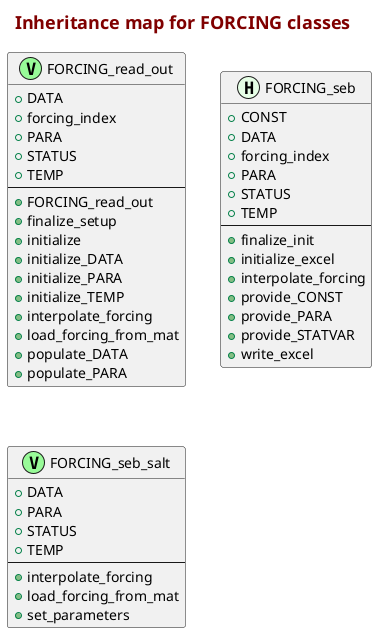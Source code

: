 @startuml
    skinparam {
    }
    title
        <font color=Maroon size=18>Inheritance map for FORCING classes</font>
    end title
    class FORCING_read_out <<(V,PaleGreen)>> [[matlab:matlab.desktop.editor.openAndGoToLine('C:\thin\02_Code\Matlab\CryoGRID\202008_CryoGrid_NewOOP_GIT_CURRENT_THIN\modules\IO\FORCING\FORCING_read_out.m',7);{No tooltip}]] {
        {field} + DATA [[[matlab:matlab.desktop.editor.openAndGoToLine('C:\thin\02_Code\Matlab\CryoGRID\202008_CryoGrid_NewOOP_GIT_CURRENT_THIN\modules\IO\FORCING\FORCING_read_out.m',11);{No tooltip}]]]
        {field} + forcing_index [[[matlab:matlab.desktop.editor.openAndGoToLine('C:\thin\02_Code\Matlab\CryoGRID\202008_CryoGrid_NewOOP_GIT_CURRENT_THIN\modules\IO\FORCING\FORCING_read_out.m',10);{No tooltip}]]]
        {field} + PARA [[[matlab:matlab.desktop.editor.openAndGoToLine('C:\thin\02_Code\Matlab\CryoGRID\202008_CryoGrid_NewOOP_GIT_CURRENT_THIN\modules\IO\FORCING\FORCING_read_out.m',13);{No tooltip}]]]
        {field} + STATUS [[[matlab:matlab.desktop.editor.openAndGoToLine('C:\thin\02_Code\Matlab\CryoGRID\202008_CryoGrid_NewOOP_GIT_CURRENT_THIN\modules\IO\FORCING\FORCING_read_out.m',14);{No tooltip}]]]
        {field} + TEMP [[[matlab:matlab.desktop.editor.openAndGoToLine('C:\thin\02_Code\Matlab\CryoGRID\202008_CryoGrid_NewOOP_GIT_CURRENT_THIN\modules\IO\FORCING\FORCING_read_out.m',12);{No tooltip}]]]
        ---
        {method} + FORCING_read_out  [[[matlab:matlab.desktop.editor.openAndGoToFunction('C:\thin\02_Code\Matlab\CryoGRID\202008_CryoGrid_NewOOP_GIT_CURRENT_THIN\modules\IO\FORCING\FORCING_read_out.m','FORCING_read_out');{function self = FORCING_seb(index, pprovider, fprovider)      % Definition to be used when old code is no longer supported}]]]
        {method} + finalize_setup  [[[matlab:matlab.desktop.editor.openAndGoToFunction('C:\thin\02_Code\Matlab\CryoGRID\202008_CryoGrid_NewOOP_GIT_CURRENT_THIN\modules\IO\FORCING\FORCING_read_out.m','finalize_setup');{No tooltip}]]]
        {method} + initialize  [[[matlab:matlab.desktop.editor.openAndGoToFunction('C:\thin\02_Code\Matlab\CryoGRID\202008_CryoGrid_NewOOP_GIT_CURRENT_THIN\modules\IO\FORCING\FORCING_read_out.m','initialize');{INITIALIZE  Initializes all properties needed by the class.}]]]
        {method} + initialize_DATA  [[[matlab:matlab.desktop.editor.openAndGoToFunction('C:\thin\02_Code\Matlab\CryoGRID\202008_CryoGrid_NewOOP_GIT_CURRENT_THIN\modules\IO\FORCING\FORCING_read_out.m','initialize_DATA');{INITIALIZE_DATA  Initializes DATA structure.}]]]
        {method} + initialize_PARA  [[[matlab:matlab.desktop.editor.openAndGoToFunction('C:\thin\02_Code\Matlab\CryoGRID\202008_CryoGrid_NewOOP_GIT_CURRENT_THIN\modules\IO\FORCING\FORCING_read_out.m','initialize_PARA');{INITIALIZE_PARA  Initializes PARA structure, setting the variables in PARA.}]]]
        {method} + initialize_TEMP  [[[matlab:matlab.desktop.editor.openAndGoToFunction('C:\thin\02_Code\Matlab\CryoGRID\202008_CryoGrid_NewOOP_GIT_CURRENT_THIN\modules\IO\FORCING\FORCING_read_out.m','initialize_TEMP');{INITIALIZE_TEMP  Initializes TEMP structure.}]]]
        {method} + interpolate_forcing  [[[matlab:matlab.desktop.editor.openAndGoToFunction('C:\thin\02_Code\Matlab\CryoGRID\202008_CryoGrid_NewOOP_GIT_CURRENT_THIN\modules\IO\FORCING\FORCING_read_out.m','interpolate_forcing');{No tooltip}]]]
        {method} + load_forcing_from_mat  [[[matlab:matlab.desktop.editor.openAndGoToFunction('C:\thin\02_Code\Matlab\CryoGRID\202008_CryoGrid_NewOOP_GIT_CURRENT_THIN\modules\IO\FORCING\FORCING_read_out.m','load_forcing_from_mat');{No tooltip}]]]
        {method} + populate_DATA  [[[matlab:matlab.desktop.editor.openAndGoToFunction('C:\thin\02_Code\Matlab\CryoGRID\202008_CryoGrid_NewOOP_GIT_CURRENT_THIN\modules\IO\FORCING\FORCING_read_out.m','populate_DATA');{POPULATE_DATA  Updates the DATA structure with values from fprovider.}]]]
        {method} + populate_PARA  [[[matlab:matlab.desktop.editor.openAndGoToFunction('C:\thin\02_Code\Matlab\CryoGRID\202008_CryoGrid_NewOOP_GIT_CURRENT_THIN\modules\IO\FORCING\FORCING_read_out.m','populate_PARA');{POPULATE_PARA  Updates the PARA structure with values from pprovider.}]]]
    }
    class FORCING_seb <<(H,#E6FFE6)>> [[matlab:matlab.desktop.editor.openAndGoToLine('C:\thin\02_Code\Matlab\CryoGRID\202008_CryoGrid_NewOOP_GIT_CURRENT_THIN\modules\IO\FORCING\FORCING_seb.m',22);{No tooltip}]] {
        {field} + CONST [[[matlab:matlab.desktop.editor.openAndGoToLine('C:\thin\02_Code\Matlab\CryoGRID\202008_CryoGrid_NewOOP_GIT_CURRENT_THIN\modules\IO\FORCING\FORCING_seb.m',30);{No tooltip}]]]
        {field} + DATA [[[matlab:matlab.desktop.editor.openAndGoToLine('C:\thin\02_Code\Matlab\CryoGRID\202008_CryoGrid_NewOOP_GIT_CURRENT_THIN\modules\IO\FORCING\FORCING_seb.m',26);{No tooltip}]]]
        {field} + forcing_index [[[matlab:matlab.desktop.editor.openAndGoToLine('C:\thin\02_Code\Matlab\CryoGRID\202008_CryoGrid_NewOOP_GIT_CURRENT_THIN\modules\IO\FORCING\FORCING_seb.m',25);{No tooltip}]]]
        {field} + PARA [[[matlab:matlab.desktop.editor.openAndGoToLine('C:\thin\02_Code\Matlab\CryoGRID\202008_CryoGrid_NewOOP_GIT_CURRENT_THIN\modules\IO\FORCING\FORCING_seb.m',28);{No tooltip}]]]
        {field} + STATUS [[[matlab:matlab.desktop.editor.openAndGoToLine('C:\thin\02_Code\Matlab\CryoGRID\202008_CryoGrid_NewOOP_GIT_CURRENT_THIN\modules\IO\FORCING\FORCING_seb.m',29);{No tooltip}]]]
        {field} + TEMP [[[matlab:matlab.desktop.editor.openAndGoToLine('C:\thin\02_Code\Matlab\CryoGRID\202008_CryoGrid_NewOOP_GIT_CURRENT_THIN\modules\IO\FORCING\FORCING_seb.m',27);{No tooltip}]]]
        ---
        {method} + finalize_init  [[[matlab:matlab.desktop.editor.openAndGoToFunction('C:\thin\02_Code\Matlab\CryoGRID\202008_CryoGrid_NewOOP_GIT_CURRENT_THIN\modules\IO\FORCING\FORCING_seb.m','finalize_init');{No tooltip}]]]
        {method} + initialize_excel  [[[matlab:matlab.desktop.editor.openAndGoToFunction('C:\thin\02_Code\Matlab\CryoGRID\202008_CryoGrid_NewOOP_GIT_CURRENT_THIN\modules\IO\FORCING\FORCING_seb.m','initialize_excel');{No tooltip}]]]
        {method} + interpolate_forcing  [[[matlab:matlab.desktop.editor.openAndGoToFunction('C:\thin\02_Code\Matlab\CryoGRID\202008_CryoGrid_NewOOP_GIT_CURRENT_THIN\modules\IO\FORCING\FORCING_seb.m','interpolate_forcing');{No tooltip}]]]
        {method} + provide_CONST  [[[matlab:matlab.desktop.editor.openAndGoToFunction('C:\thin\02_Code\Matlab\CryoGRID\202008_CryoGrid_NewOOP_GIT_CURRENT_THIN\modules\IO\FORCING\FORCING_seb.m','provide_CONST');{No tooltip}]]]
        {method} + provide_PARA  [[[matlab:matlab.desktop.editor.openAndGoToFunction('C:\thin\02_Code\Matlab\CryoGRID\202008_CryoGrid_NewOOP_GIT_CURRENT_THIN\modules\IO\FORCING\FORCING_seb.m','provide_PARA');{INITIALIZE_PARA  Initializes PARA structure, setting the variables in PARA.}]]]
        {method} + provide_STATVAR  [[[matlab:matlab.desktop.editor.openAndGoToFunction('C:\thin\02_Code\Matlab\CryoGRID\202008_CryoGrid_NewOOP_GIT_CURRENT_THIN\modules\IO\FORCING\FORCING_seb.m','provide_STATVAR');{No tooltip}]]]
        {method} + write_excel  [[[matlab:matlab.desktop.editor.openAndGoToFunction('C:\thin\02_Code\Matlab\CryoGRID\202008_CryoGrid_NewOOP_GIT_CURRENT_THIN\modules\IO\FORCING\FORCING_seb.m','write_excel');{XLS_OUT  Is a cell array corresponding to the class-specific content of the parameter excel file (refer to function write_controlsheet).}]]]
    }
    class FORCING_seb_salt <<(V,PaleGreen)>> [[matlab:matlab.desktop.editor.openAndGoToLine('C:\thin\02_Code\Matlab\CryoGRID\202008_CryoGrid_NewOOP_GIT_CURRENT_THIN\modules\IO\FORCING\@FORCING_seb_salt\FORCING_seb_salt.m',4);{No tooltip}]] {
        {field} + DATA [[[matlab:matlab.desktop.editor.openAndGoToLine('C:\thin\02_Code\Matlab\CryoGRID\202008_CryoGrid_NewOOP_GIT_CURRENT_THIN\modules\IO\FORCING\@FORCING_seb_salt\FORCING_seb_salt.m',6);{No tooltip}]]]
        {field} + PARA [[[matlab:matlab.desktop.editor.openAndGoToLine('C:\thin\02_Code\Matlab\CryoGRID\202008_CryoGrid_NewOOP_GIT_CURRENT_THIN\modules\IO\FORCING\@FORCING_seb_salt\FORCING_seb_salt.m',8);{No tooltip}]]]
        {field} + STATUS [[[matlab:matlab.desktop.editor.openAndGoToLine('C:\thin\02_Code\Matlab\CryoGRID\202008_CryoGrid_NewOOP_GIT_CURRENT_THIN\modules\IO\FORCING\@FORCING_seb_salt\FORCING_seb_salt.m',9);{No tooltip}]]]
        {field} + TEMP [[[matlab:matlab.desktop.editor.openAndGoToLine('C:\thin\02_Code\Matlab\CryoGRID\202008_CryoGrid_NewOOP_GIT_CURRENT_THIN\modules\IO\FORCING\@FORCING_seb_salt\FORCING_seb_salt.m',7);{No tooltip}]]]
        ---
        {method} + interpolate_forcing  [[[matlab:matlab.desktop.editor.openAndGoToFunction('C:\thin\02_Code\Matlab\CryoGRID\202008_CryoGrid_NewOOP_GIT_CURRENT_THIN\modules\IO\FORCING\@FORCING_seb_salt\FORCING_seb_salt.m','interpolate_forcing');{}]]]
        {method} + load_forcing_from_mat  [[[matlab:matlab.desktop.editor.openAndGoToFunction('C:\thin\02_Code\Matlab\CryoGRID\202008_CryoGrid_NewOOP_GIT_CURRENT_THIN\modules\IO\FORCING\@FORCING_seb_salt\FORCING_seb_salt.m','load_forcing_from_mat');{}]]]
        {method} + set_parameters  [[[matlab:matlab.desktop.editor.openAndGoToFunction('C:\thin\02_Code\Matlab\CryoGRID\202008_CryoGrid_NewOOP_GIT_CURRENT_THIN\modules\IO\FORCING\@FORCING_seb_salt\FORCING_seb_salt.m','set_parameters');{}]]]
    }
@enduml
